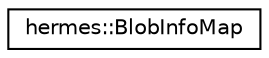 digraph "Graphical Class Hierarchy"
{
 // LATEX_PDF_SIZE
  edge [fontname="Helvetica",fontsize="10",labelfontname="Helvetica",labelfontsize="10"];
  node [fontname="Helvetica",fontsize="10",shape=record];
  rankdir="LR";
  Node0 [label="hermes::BlobInfoMap",height=0.2,width=0.4,color="black", fillcolor="white", style="filled",URL="$structhermes_1_1_blob_info_map.html",tooltip=" "];
}
